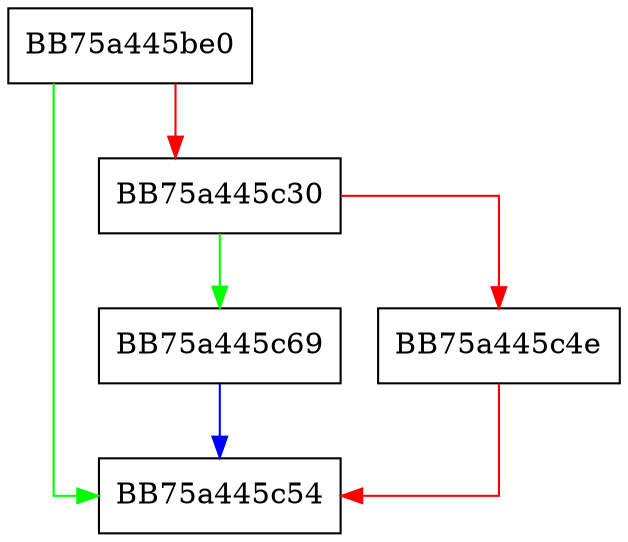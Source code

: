 digraph GetOffsetFromAttribute {
  node [shape="box"];
  graph [splines=ortho];
  BB75a445be0 -> BB75a445c54 [color="green"];
  BB75a445be0 -> BB75a445c30 [color="red"];
  BB75a445c30 -> BB75a445c69 [color="green"];
  BB75a445c30 -> BB75a445c4e [color="red"];
  BB75a445c4e -> BB75a445c54 [color="red"];
  BB75a445c69 -> BB75a445c54 [color="blue"];
}